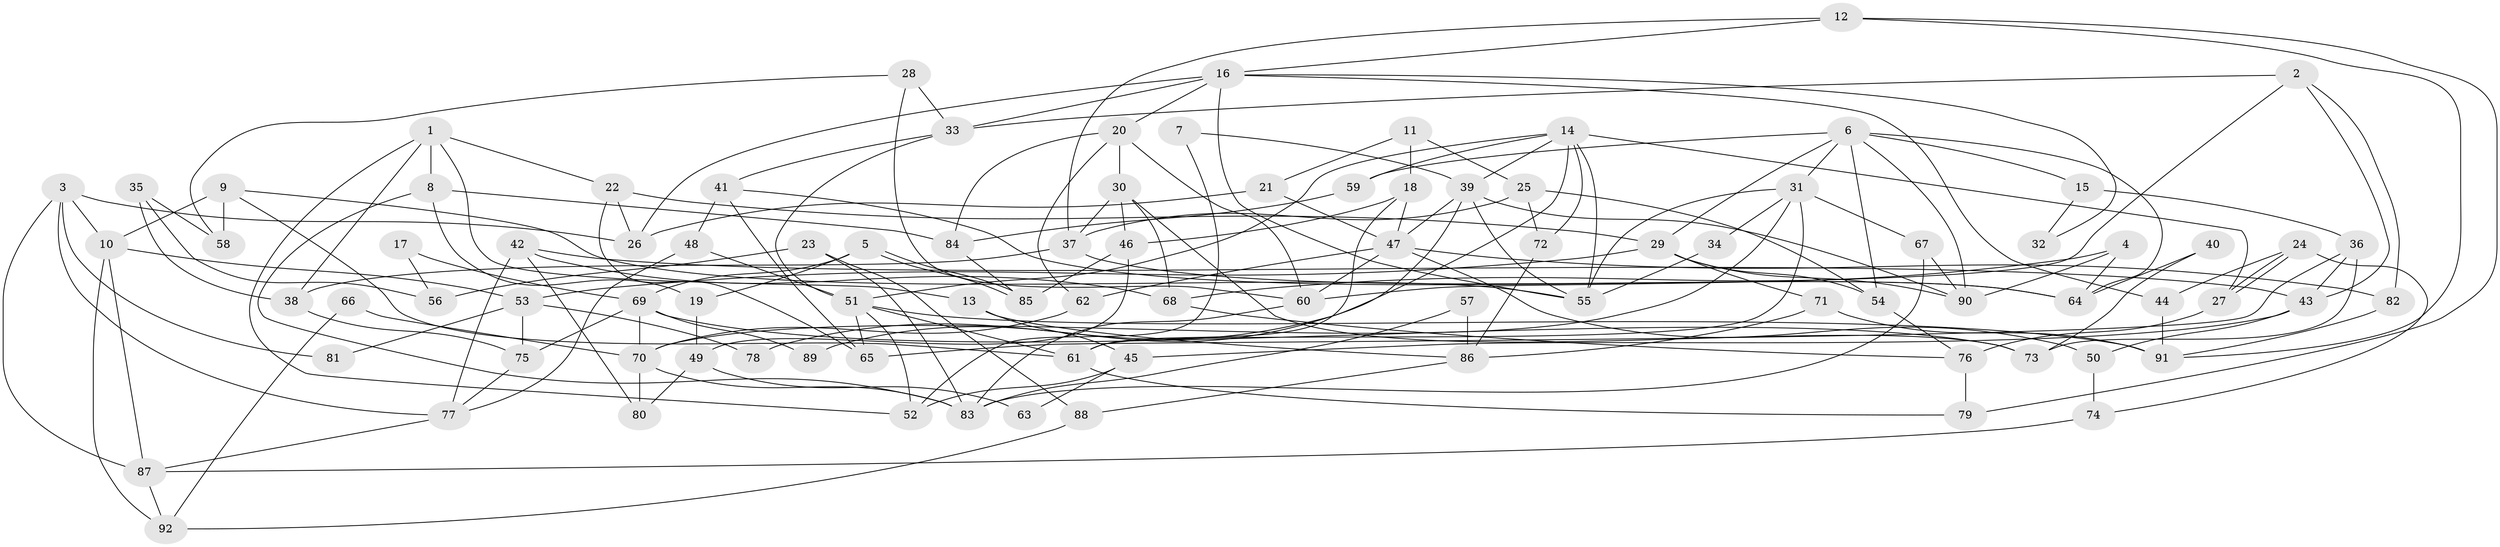 // Generated by graph-tools (version 1.1) at 2025/51/03/09/25 04:51:05]
// undirected, 92 vertices, 184 edges
graph export_dot {
graph [start="1"]
  node [color=gray90,style=filled];
  1;
  2;
  3;
  4;
  5;
  6;
  7;
  8;
  9;
  10;
  11;
  12;
  13;
  14;
  15;
  16;
  17;
  18;
  19;
  20;
  21;
  22;
  23;
  24;
  25;
  26;
  27;
  28;
  29;
  30;
  31;
  32;
  33;
  34;
  35;
  36;
  37;
  38;
  39;
  40;
  41;
  42;
  43;
  44;
  45;
  46;
  47;
  48;
  49;
  50;
  51;
  52;
  53;
  54;
  55;
  56;
  57;
  58;
  59;
  60;
  61;
  62;
  63;
  64;
  65;
  66;
  67;
  68;
  69;
  70;
  71;
  72;
  73;
  74;
  75;
  76;
  77;
  78;
  79;
  80;
  81;
  82;
  83;
  84;
  85;
  86;
  87;
  88;
  89;
  90;
  91;
  92;
  1 -- 22;
  1 -- 8;
  1 -- 13;
  1 -- 38;
  1 -- 52;
  2 -- 82;
  2 -- 60;
  2 -- 33;
  2 -- 43;
  3 -- 77;
  3 -- 87;
  3 -- 10;
  3 -- 26;
  3 -- 81;
  4 -- 64;
  4 -- 68;
  4 -- 90;
  5 -- 85;
  5 -- 85;
  5 -- 69;
  5 -- 19;
  6 -- 31;
  6 -- 90;
  6 -- 15;
  6 -- 29;
  6 -- 54;
  6 -- 59;
  6 -- 64;
  7 -- 39;
  7 -- 52;
  8 -- 83;
  8 -- 84;
  8 -- 19;
  9 -- 61;
  9 -- 55;
  9 -- 10;
  9 -- 58;
  10 -- 53;
  10 -- 87;
  10 -- 92;
  11 -- 25;
  11 -- 21;
  11 -- 18;
  12 -- 37;
  12 -- 91;
  12 -- 16;
  12 -- 79;
  13 -- 45;
  13 -- 86;
  14 -- 39;
  14 -- 51;
  14 -- 27;
  14 -- 55;
  14 -- 59;
  14 -- 72;
  14 -- 78;
  15 -- 36;
  15 -- 32;
  16 -- 33;
  16 -- 20;
  16 -- 26;
  16 -- 32;
  16 -- 44;
  16 -- 55;
  17 -- 69;
  17 -- 56;
  18 -- 47;
  18 -- 46;
  18 -- 61;
  19 -- 49;
  20 -- 84;
  20 -- 30;
  20 -- 60;
  20 -- 62;
  21 -- 47;
  21 -- 26;
  22 -- 29;
  22 -- 26;
  22 -- 65;
  23 -- 83;
  23 -- 88;
  23 -- 56;
  24 -- 27;
  24 -- 27;
  24 -- 74;
  24 -- 44;
  25 -- 72;
  25 -- 54;
  25 -- 37;
  27 -- 76;
  28 -- 33;
  28 -- 60;
  28 -- 58;
  29 -- 54;
  29 -- 53;
  29 -- 71;
  29 -- 90;
  30 -- 37;
  30 -- 46;
  30 -- 68;
  30 -- 73;
  31 -- 70;
  31 -- 55;
  31 -- 34;
  31 -- 61;
  31 -- 67;
  33 -- 51;
  33 -- 41;
  34 -- 55;
  35 -- 38;
  35 -- 58;
  35 -- 56;
  36 -- 73;
  36 -- 65;
  36 -- 43;
  37 -- 38;
  37 -- 64;
  38 -- 75;
  39 -- 55;
  39 -- 90;
  39 -- 47;
  39 -- 89;
  40 -- 64;
  40 -- 73;
  41 -- 64;
  41 -- 48;
  41 -- 65;
  42 -- 68;
  42 -- 43;
  42 -- 77;
  42 -- 80;
  43 -- 45;
  43 -- 50;
  44 -- 91;
  45 -- 52;
  45 -- 63;
  46 -- 49;
  46 -- 85;
  47 -- 60;
  47 -- 50;
  47 -- 62;
  47 -- 82;
  48 -- 51;
  48 -- 77;
  49 -- 63;
  49 -- 80;
  50 -- 74;
  51 -- 65;
  51 -- 61;
  51 -- 52;
  51 -- 91;
  53 -- 75;
  53 -- 78;
  53 -- 81;
  54 -- 76;
  57 -- 86;
  57 -- 83;
  59 -- 84;
  60 -- 83;
  61 -- 79;
  62 -- 70;
  66 -- 70;
  66 -- 92;
  67 -- 90;
  67 -- 83;
  68 -- 76;
  69 -- 75;
  69 -- 70;
  69 -- 73;
  69 -- 89;
  70 -- 80;
  70 -- 83;
  71 -- 91;
  71 -- 86;
  72 -- 86;
  74 -- 87;
  75 -- 77;
  76 -- 79;
  77 -- 87;
  82 -- 91;
  84 -- 85;
  86 -- 88;
  87 -- 92;
  88 -- 92;
}
